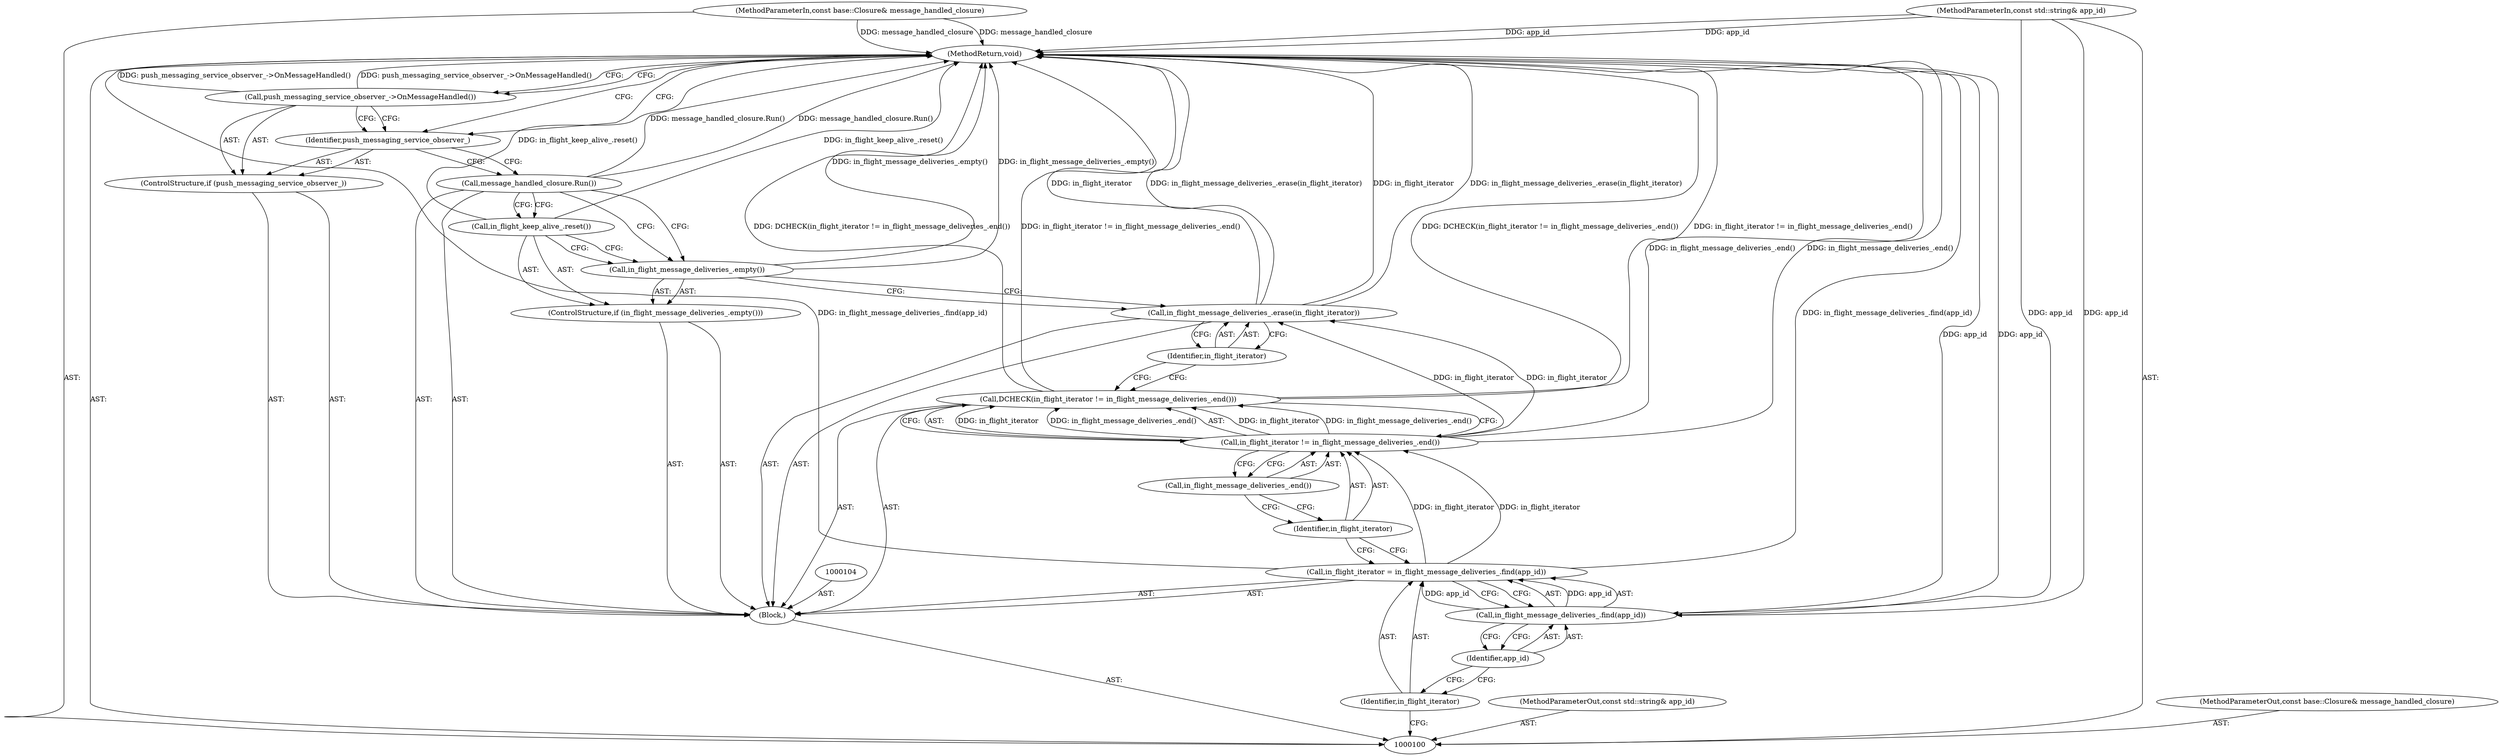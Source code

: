 digraph "1_Chrome_1a90b2996bfd341a04073f0054047073865b485d" {
"1000122" [label="(MethodReturn,void)"];
"1000115" [label="(ControlStructure,if (in_flight_message_deliveries_.empty()))"];
"1000116" [label="(Call,in_flight_message_deliveries_.empty())"];
"1000117" [label="(Call,in_flight_keep_alive_.reset())"];
"1000118" [label="(Call,message_handled_closure.Run())"];
"1000119" [label="(ControlStructure,if (push_messaging_service_observer_))"];
"1000120" [label="(Identifier,push_messaging_service_observer_)"];
"1000121" [label="(Call,push_messaging_service_observer_->OnMessageHandled())"];
"1000101" [label="(MethodParameterIn,const std::string& app_id)"];
"1000166" [label="(MethodParameterOut,const std::string& app_id)"];
"1000102" [label="(MethodParameterIn,const base::Closure& message_handled_closure)"];
"1000167" [label="(MethodParameterOut,const base::Closure& message_handled_closure)"];
"1000103" [label="(Block,)"];
"1000107" [label="(Call,in_flight_message_deliveries_.find(app_id))"];
"1000108" [label="(Identifier,app_id)"];
"1000105" [label="(Call,in_flight_iterator = in_flight_message_deliveries_.find(app_id))"];
"1000106" [label="(Identifier,in_flight_iterator)"];
"1000109" [label="(Call,DCHECK(in_flight_iterator != in_flight_message_deliveries_.end()))"];
"1000112" [label="(Call,in_flight_message_deliveries_.end())"];
"1000110" [label="(Call,in_flight_iterator != in_flight_message_deliveries_.end())"];
"1000111" [label="(Identifier,in_flight_iterator)"];
"1000113" [label="(Call,in_flight_message_deliveries_.erase(in_flight_iterator))"];
"1000114" [label="(Identifier,in_flight_iterator)"];
"1000122" -> "1000100"  [label="AST: "];
"1000122" -> "1000121"  [label="CFG: "];
"1000122" -> "1000120"  [label="CFG: "];
"1000117" -> "1000122"  [label="DDG: in_flight_keep_alive_.reset()"];
"1000107" -> "1000122"  [label="DDG: app_id"];
"1000105" -> "1000122"  [label="DDG: in_flight_message_deliveries_.find(app_id)"];
"1000113" -> "1000122"  [label="DDG: in_flight_iterator"];
"1000113" -> "1000122"  [label="DDG: in_flight_message_deliveries_.erase(in_flight_iterator)"];
"1000121" -> "1000122"  [label="DDG: push_messaging_service_observer_->OnMessageHandled()"];
"1000118" -> "1000122"  [label="DDG: message_handled_closure.Run()"];
"1000116" -> "1000122"  [label="DDG: in_flight_message_deliveries_.empty()"];
"1000109" -> "1000122"  [label="DDG: DCHECK(in_flight_iterator != in_flight_message_deliveries_.end())"];
"1000109" -> "1000122"  [label="DDG: in_flight_iterator != in_flight_message_deliveries_.end()"];
"1000102" -> "1000122"  [label="DDG: message_handled_closure"];
"1000110" -> "1000122"  [label="DDG: in_flight_message_deliveries_.end()"];
"1000101" -> "1000122"  [label="DDG: app_id"];
"1000115" -> "1000103"  [label="AST: "];
"1000116" -> "1000115"  [label="AST: "];
"1000117" -> "1000115"  [label="AST: "];
"1000116" -> "1000115"  [label="AST: "];
"1000116" -> "1000113"  [label="CFG: "];
"1000117" -> "1000116"  [label="CFG: "];
"1000118" -> "1000116"  [label="CFG: "];
"1000116" -> "1000122"  [label="DDG: in_flight_message_deliveries_.empty()"];
"1000117" -> "1000115"  [label="AST: "];
"1000117" -> "1000116"  [label="CFG: "];
"1000118" -> "1000117"  [label="CFG: "];
"1000117" -> "1000122"  [label="DDG: in_flight_keep_alive_.reset()"];
"1000118" -> "1000103"  [label="AST: "];
"1000118" -> "1000117"  [label="CFG: "];
"1000118" -> "1000116"  [label="CFG: "];
"1000120" -> "1000118"  [label="CFG: "];
"1000118" -> "1000122"  [label="DDG: message_handled_closure.Run()"];
"1000119" -> "1000103"  [label="AST: "];
"1000120" -> "1000119"  [label="AST: "];
"1000121" -> "1000119"  [label="AST: "];
"1000120" -> "1000119"  [label="AST: "];
"1000120" -> "1000118"  [label="CFG: "];
"1000121" -> "1000120"  [label="CFG: "];
"1000122" -> "1000120"  [label="CFG: "];
"1000121" -> "1000119"  [label="AST: "];
"1000121" -> "1000120"  [label="CFG: "];
"1000122" -> "1000121"  [label="CFG: "];
"1000121" -> "1000122"  [label="DDG: push_messaging_service_observer_->OnMessageHandled()"];
"1000101" -> "1000100"  [label="AST: "];
"1000101" -> "1000122"  [label="DDG: app_id"];
"1000101" -> "1000107"  [label="DDG: app_id"];
"1000166" -> "1000100"  [label="AST: "];
"1000102" -> "1000100"  [label="AST: "];
"1000102" -> "1000122"  [label="DDG: message_handled_closure"];
"1000167" -> "1000100"  [label="AST: "];
"1000103" -> "1000100"  [label="AST: "];
"1000104" -> "1000103"  [label="AST: "];
"1000105" -> "1000103"  [label="AST: "];
"1000109" -> "1000103"  [label="AST: "];
"1000113" -> "1000103"  [label="AST: "];
"1000115" -> "1000103"  [label="AST: "];
"1000118" -> "1000103"  [label="AST: "];
"1000119" -> "1000103"  [label="AST: "];
"1000107" -> "1000105"  [label="AST: "];
"1000107" -> "1000108"  [label="CFG: "];
"1000108" -> "1000107"  [label="AST: "];
"1000105" -> "1000107"  [label="CFG: "];
"1000107" -> "1000122"  [label="DDG: app_id"];
"1000107" -> "1000105"  [label="DDG: app_id"];
"1000101" -> "1000107"  [label="DDG: app_id"];
"1000108" -> "1000107"  [label="AST: "];
"1000108" -> "1000106"  [label="CFG: "];
"1000107" -> "1000108"  [label="CFG: "];
"1000105" -> "1000103"  [label="AST: "];
"1000105" -> "1000107"  [label="CFG: "];
"1000106" -> "1000105"  [label="AST: "];
"1000107" -> "1000105"  [label="AST: "];
"1000111" -> "1000105"  [label="CFG: "];
"1000105" -> "1000122"  [label="DDG: in_flight_message_deliveries_.find(app_id)"];
"1000107" -> "1000105"  [label="DDG: app_id"];
"1000105" -> "1000110"  [label="DDG: in_flight_iterator"];
"1000106" -> "1000105"  [label="AST: "];
"1000106" -> "1000100"  [label="CFG: "];
"1000108" -> "1000106"  [label="CFG: "];
"1000109" -> "1000103"  [label="AST: "];
"1000109" -> "1000110"  [label="CFG: "];
"1000110" -> "1000109"  [label="AST: "];
"1000114" -> "1000109"  [label="CFG: "];
"1000109" -> "1000122"  [label="DDG: DCHECK(in_flight_iterator != in_flight_message_deliveries_.end())"];
"1000109" -> "1000122"  [label="DDG: in_flight_iterator != in_flight_message_deliveries_.end()"];
"1000110" -> "1000109"  [label="DDG: in_flight_iterator"];
"1000110" -> "1000109"  [label="DDG: in_flight_message_deliveries_.end()"];
"1000112" -> "1000110"  [label="AST: "];
"1000112" -> "1000111"  [label="CFG: "];
"1000110" -> "1000112"  [label="CFG: "];
"1000110" -> "1000109"  [label="AST: "];
"1000110" -> "1000112"  [label="CFG: "];
"1000111" -> "1000110"  [label="AST: "];
"1000112" -> "1000110"  [label="AST: "];
"1000109" -> "1000110"  [label="CFG: "];
"1000110" -> "1000122"  [label="DDG: in_flight_message_deliveries_.end()"];
"1000110" -> "1000109"  [label="DDG: in_flight_iterator"];
"1000110" -> "1000109"  [label="DDG: in_flight_message_deliveries_.end()"];
"1000105" -> "1000110"  [label="DDG: in_flight_iterator"];
"1000110" -> "1000113"  [label="DDG: in_flight_iterator"];
"1000111" -> "1000110"  [label="AST: "];
"1000111" -> "1000105"  [label="CFG: "];
"1000112" -> "1000111"  [label="CFG: "];
"1000113" -> "1000103"  [label="AST: "];
"1000113" -> "1000114"  [label="CFG: "];
"1000114" -> "1000113"  [label="AST: "];
"1000116" -> "1000113"  [label="CFG: "];
"1000113" -> "1000122"  [label="DDG: in_flight_iterator"];
"1000113" -> "1000122"  [label="DDG: in_flight_message_deliveries_.erase(in_flight_iterator)"];
"1000110" -> "1000113"  [label="DDG: in_flight_iterator"];
"1000114" -> "1000113"  [label="AST: "];
"1000114" -> "1000109"  [label="CFG: "];
"1000113" -> "1000114"  [label="CFG: "];
}
